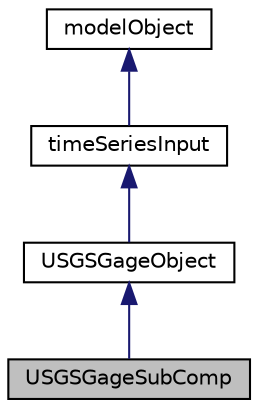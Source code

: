 digraph "USGSGageSubComp"
{
 // LATEX_PDF_SIZE
  edge [fontname="Helvetica",fontsize="10",labelfontname="Helvetica",labelfontsize="10"];
  node [fontname="Helvetica",fontsize="10",shape=record];
  Node1 [label="USGSGageSubComp",height=0.2,width=0.4,color="black", fillcolor="grey75", style="filled", fontcolor="black",tooltip=" "];
  Node2 -> Node1 [dir="back",color="midnightblue",fontsize="10",style="solid"];
  Node2 [label="USGSGageObject",height=0.2,width=0.4,color="black", fillcolor="white", style="filled",URL="$classUSGSGageObject.html",tooltip=" "];
  Node3 -> Node2 [dir="back",color="midnightblue",fontsize="10",style="solid"];
  Node3 [label="timeSeriesInput",height=0.2,width=0.4,color="black", fillcolor="white", style="filled",URL="$classtimeSeriesInput.html",tooltip=" "];
  Node4 -> Node3 [dir="back",color="midnightblue",fontsize="10",style="solid"];
  Node4 [label="modelObject",height=0.2,width=0.4,color="black", fillcolor="white", style="filled",URL="$classmodelObject.html",tooltip=" "];
}
